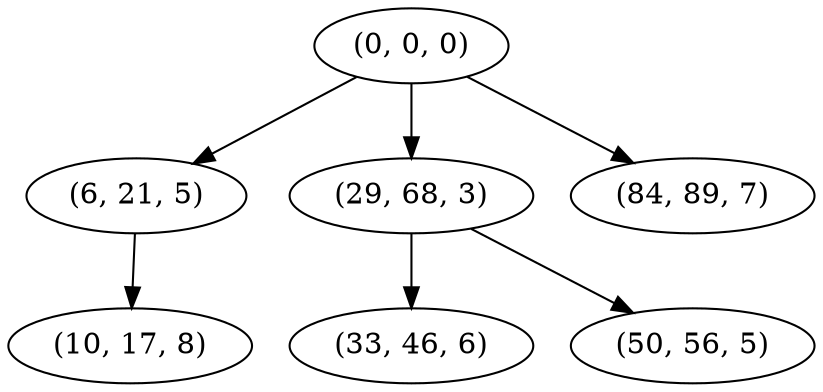 digraph tree {
    "(0, 0, 0)";
    "(6, 21, 5)";
    "(10, 17, 8)";
    "(29, 68, 3)";
    "(33, 46, 6)";
    "(50, 56, 5)";
    "(84, 89, 7)";
    "(0, 0, 0)" -> "(6, 21, 5)";
    "(0, 0, 0)" -> "(29, 68, 3)";
    "(0, 0, 0)" -> "(84, 89, 7)";
    "(6, 21, 5)" -> "(10, 17, 8)";
    "(29, 68, 3)" -> "(33, 46, 6)";
    "(29, 68, 3)" -> "(50, 56, 5)";
}
